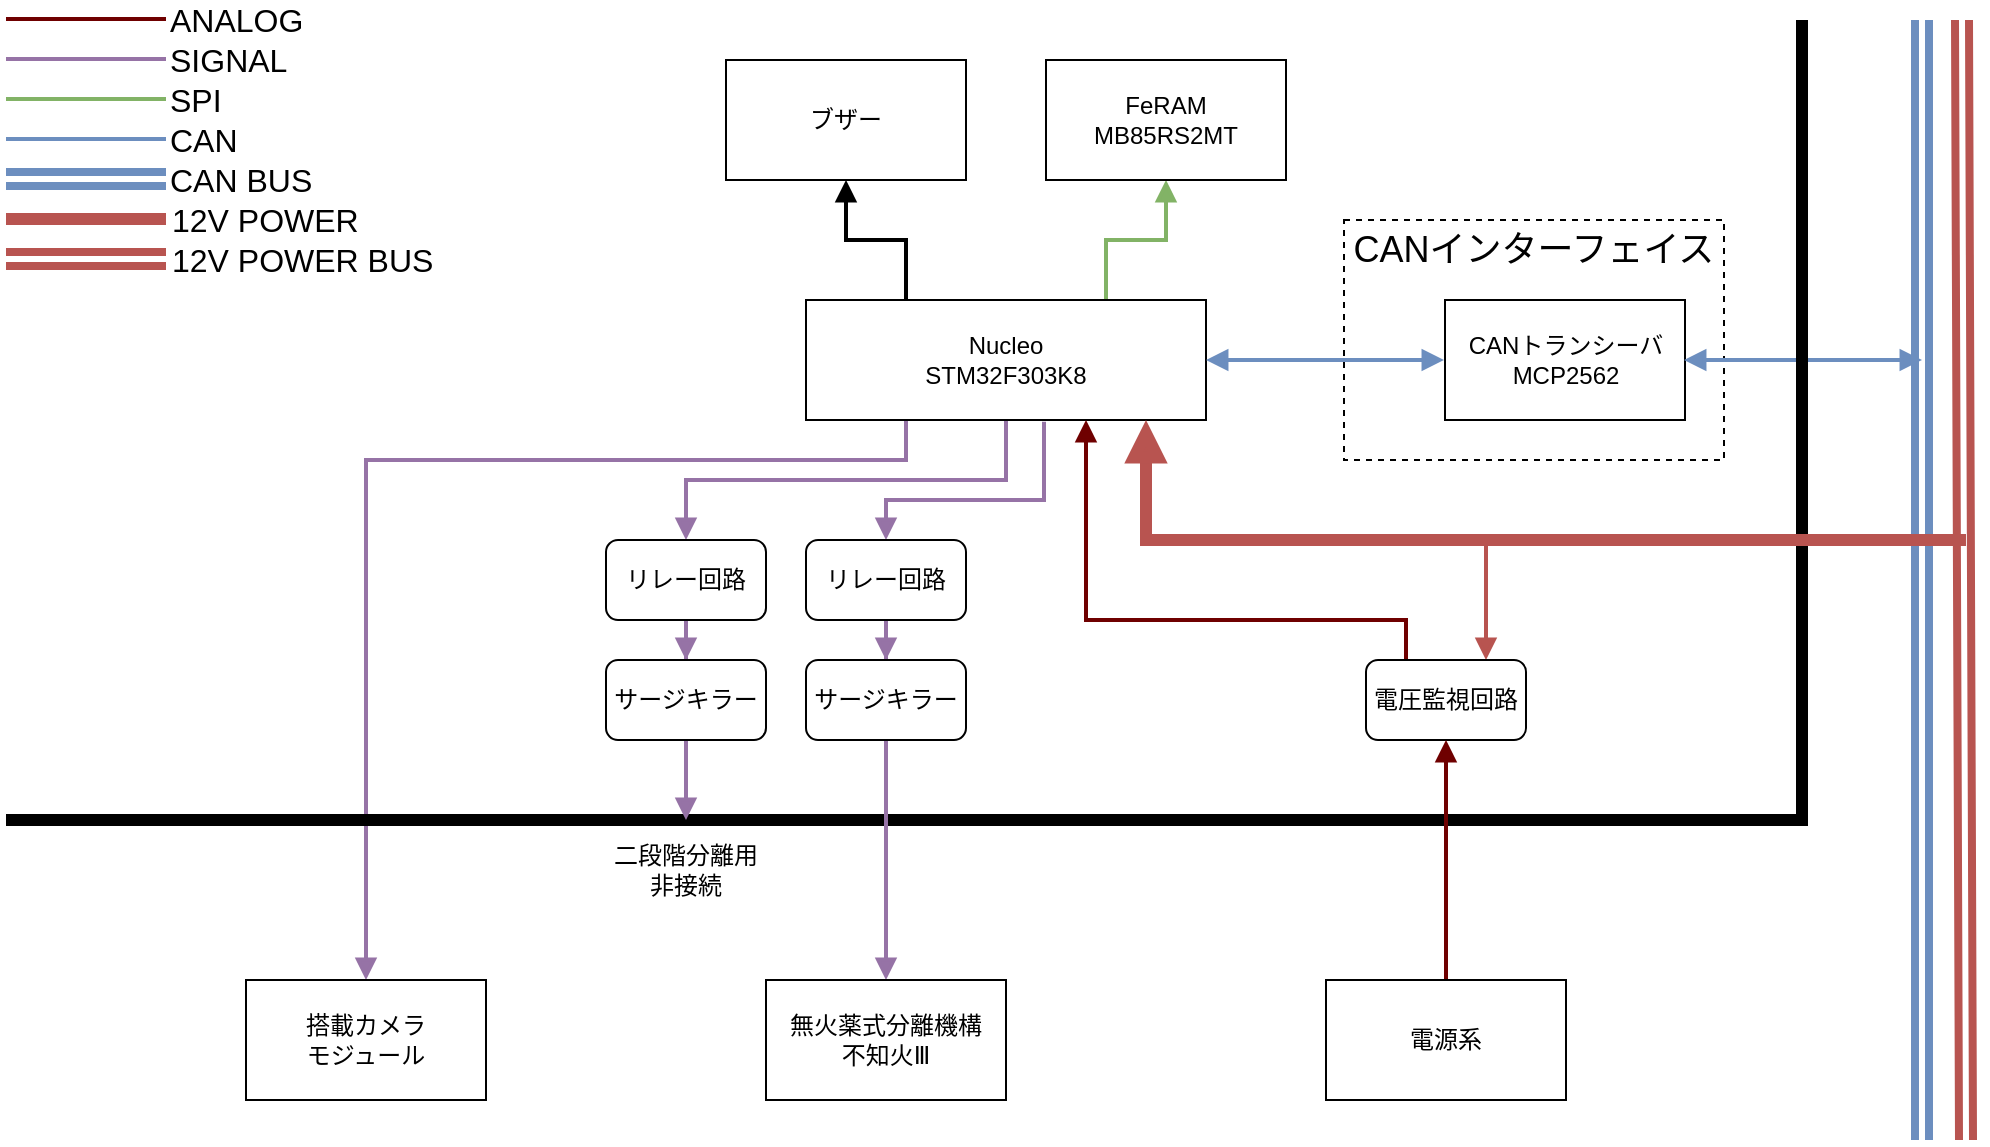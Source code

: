 <mxfile version="21.6.8" type="device">
  <diagram id="G0VF1QchmEyB6aUMGaJx" name="ページ1">
    <mxGraphModel dx="2245" dy="-349" grid="1" gridSize="10" guides="1" tooltips="1" connect="1" arrows="1" fold="1" page="1" pageScale="1" pageWidth="827" pageHeight="1169" math="0" shadow="0">
      <root>
        <mxCell id="0" />
        <mxCell id="1" parent="0" />
        <mxCell id="nbj9h9KYhBXfQ9eyRF4d-9" value="" style="rounded=0;whiteSpace=wrap;html=1;dashed=1;" parent="1" vertex="1">
          <mxGeometry x="509" y="1460" width="190" height="120" as="geometry" />
        </mxCell>
        <mxCell id="p-dgaQ74awInIBcdOKhd-17" value="" style="edgeStyle=orthogonalEdgeStyle;rounded=0;orthogonalLoop=1;jettySize=auto;html=1;exitX=0.595;exitY=1.014;exitDx=0;exitDy=0;exitPerimeter=0;strokeWidth=2;endArrow=block;endFill=1;fillColor=#e1d5e7;strokeColor=#9673a6;" parent="1" source="nbj9h9KYhBXfQ9eyRF4d-1" target="p-dgaQ74awInIBcdOKhd-2" edge="1">
          <mxGeometry relative="1" as="geometry">
            <Array as="points">
              <mxPoint x="359" y="1600" />
              <mxPoint x="280" y="1600" />
            </Array>
          </mxGeometry>
        </mxCell>
        <mxCell id="p-dgaQ74awInIBcdOKhd-20" style="edgeStyle=orthogonalEdgeStyle;rounded=0;orthogonalLoop=1;jettySize=auto;html=1;entryX=0.5;entryY=0;entryDx=0;entryDy=0;exitX=0.5;exitY=1;exitDx=0;exitDy=0;fillColor=#e1d5e7;strokeColor=#9673a6;strokeWidth=2;endArrow=block;endFill=1;" parent="1" source="nbj9h9KYhBXfQ9eyRF4d-1" target="p-dgaQ74awInIBcdOKhd-1" edge="1">
          <mxGeometry relative="1" as="geometry">
            <Array as="points">
              <mxPoint x="340" y="1590" />
              <mxPoint x="180" y="1590" />
            </Array>
          </mxGeometry>
        </mxCell>
        <mxCell id="p-dgaQ74awInIBcdOKhd-25" style="edgeStyle=orthogonalEdgeStyle;rounded=0;orthogonalLoop=1;jettySize=auto;html=1;exitX=0.25;exitY=1;exitDx=0;exitDy=0;fillColor=#e1d5e7;strokeColor=#9673a6;strokeWidth=2;endArrow=block;endFill=1;" parent="1" source="nbj9h9KYhBXfQ9eyRF4d-1" target="p-dgaQ74awInIBcdOKhd-9" edge="1">
          <mxGeometry relative="1" as="geometry">
            <Array as="points">
              <mxPoint x="290" y="1580" />
              <mxPoint x="20" y="1580" />
            </Array>
          </mxGeometry>
        </mxCell>
        <mxCell id="p-dgaQ74awInIBcdOKhd-26" value="" style="edgeStyle=orthogonalEdgeStyle;rounded=0;orthogonalLoop=1;jettySize=auto;html=1;fillColor=#d5e8d4;strokeColor=#82b366;strokeWidth=2;endArrow=block;endFill=1;exitX=0.75;exitY=0;exitDx=0;exitDy=0;" parent="1" source="nbj9h9KYhBXfQ9eyRF4d-1" target="nbj9h9KYhBXfQ9eyRF4d-11" edge="1">
          <mxGeometry relative="1" as="geometry" />
        </mxCell>
        <mxCell id="PRY2VfJUsx87ZVLUfx1h-2" style="edgeStyle=orthogonalEdgeStyle;rounded=0;orthogonalLoop=1;jettySize=auto;html=1;entryX=0.5;entryY=1;entryDx=0;entryDy=0;exitX=0.25;exitY=0;exitDx=0;exitDy=0;strokeWidth=2;endArrow=block;endFill=1;" edge="1" parent="1" source="nbj9h9KYhBXfQ9eyRF4d-1" target="PRY2VfJUsx87ZVLUfx1h-1">
          <mxGeometry relative="1" as="geometry" />
        </mxCell>
        <mxCell id="nbj9h9KYhBXfQ9eyRF4d-1" value="Nucleo&lt;br&gt;STM32F303K8" style="rounded=0;whiteSpace=wrap;html=1;" parent="1" vertex="1">
          <mxGeometry x="240" y="1500" width="200" height="60" as="geometry" />
        </mxCell>
        <mxCell id="nbj9h9KYhBXfQ9eyRF4d-2" value="CANトランシーバ&lt;br&gt;MCP2562" style="rounded=0;whiteSpace=wrap;html=1;" parent="1" vertex="1">
          <mxGeometry x="559.5" y="1500" width="120" height="60" as="geometry" />
        </mxCell>
        <mxCell id="nbj9h9KYhBXfQ9eyRF4d-4" value="" style="edgeStyle=orthogonalEdgeStyle;rounded=0;orthogonalLoop=1;jettySize=auto;html=1;fillColor=#dae8fc;strokeColor=#6c8ebf;strokeWidth=2;startArrow=block;startFill=1;endArrow=block;endFill=1;exitX=1;exitY=0.5;exitDx=0;exitDy=0;" parent="1" source="nbj9h9KYhBXfQ9eyRF4d-1" edge="1">
          <mxGeometry relative="1" as="geometry">
            <mxPoint x="479" y="1530" as="sourcePoint" />
            <mxPoint x="559" y="1530" as="targetPoint" />
          </mxGeometry>
        </mxCell>
        <mxCell id="nbj9h9KYhBXfQ9eyRF4d-5" style="edgeStyle=orthogonalEdgeStyle;rounded=0;orthogonalLoop=1;jettySize=auto;html=1;fillColor=#dae8fc;strokeColor=#6c8ebf;startArrow=block;startFill=1;endArrow=block;endFill=1;strokeWidth=2;" parent="1" edge="1">
          <mxGeometry relative="1" as="geometry">
            <mxPoint x="798" y="1530" as="targetPoint" />
            <mxPoint x="679" y="1530" as="sourcePoint" />
          </mxGeometry>
        </mxCell>
        <mxCell id="nbj9h9KYhBXfQ9eyRF4d-6" value="" style="endArrow=none;html=1;rounded=0;shape=link;fillColor=#dae8fc;strokeColor=#6c8ebf;strokeWidth=4;" parent="1" edge="1">
          <mxGeometry width="50" height="50" relative="1" as="geometry">
            <mxPoint x="798" y="1920" as="sourcePoint" />
            <mxPoint x="798" y="1360" as="targetPoint" />
          </mxGeometry>
        </mxCell>
        <mxCell id="nbj9h9KYhBXfQ9eyRF4d-7" value="" style="endArrow=none;html=1;rounded=0;shape=link;fillColor=#f8cecc;strokeColor=#b85450;strokeWidth=4;" parent="1" edge="1">
          <mxGeometry width="50" height="50" relative="1" as="geometry">
            <mxPoint x="820" y="1920" as="sourcePoint" />
            <mxPoint x="818" y="1360" as="targetPoint" />
          </mxGeometry>
        </mxCell>
        <mxCell id="nbj9h9KYhBXfQ9eyRF4d-8" value="" style="endArrow=none;html=1;rounded=0;strokeWidth=6;" parent="1" edge="1">
          <mxGeometry width="50" height="50" relative="1" as="geometry">
            <mxPoint x="738" y="1360" as="sourcePoint" />
            <mxPoint x="-160" y="1760" as="targetPoint" />
            <Array as="points">
              <mxPoint x="738" y="1760" />
            </Array>
          </mxGeometry>
        </mxCell>
        <mxCell id="nbj9h9KYhBXfQ9eyRF4d-10" value="CANインターフェイス" style="text;html=1;strokeColor=none;fillColor=none;align=center;verticalAlign=middle;whiteSpace=wrap;rounded=0;fontSize=18;" parent="1" vertex="1">
          <mxGeometry x="509" y="1460" width="190" height="30" as="geometry" />
        </mxCell>
        <mxCell id="nbj9h9KYhBXfQ9eyRF4d-11" value="FeRAM&lt;br&gt;MB85RS2MT" style="rounded=0;whiteSpace=wrap;html=1;" parent="1" vertex="1">
          <mxGeometry x="360" y="1380" width="120" height="60" as="geometry" />
        </mxCell>
        <mxCell id="nbj9h9KYhBXfQ9eyRF4d-29" style="edgeStyle=orthogonalEdgeStyle;rounded=0;orthogonalLoop=1;jettySize=auto;html=1;fillColor=#f8cecc;strokeColor=#b85450;strokeWidth=6;endArrow=none;endFill=0;startArrow=block;startFill=1;" parent="1" edge="1">
          <mxGeometry relative="1" as="geometry">
            <mxPoint x="820" y="1620" as="targetPoint" />
            <Array as="points">
              <mxPoint x="410" y="1620" />
            </Array>
            <mxPoint x="410" y="1560" as="sourcePoint" />
          </mxGeometry>
        </mxCell>
        <mxCell id="nbj9h9KYhBXfQ9eyRF4d-30" value="" style="endArrow=none;html=1;rounded=0;strokeWidth=6;fillColor=#f8cecc;strokeColor=#b85450;" parent="1" edge="1">
          <mxGeometry width="50" height="50" relative="1" as="geometry">
            <mxPoint x="-160" y="1459.52" as="sourcePoint" />
            <mxPoint x="-80" y="1459.52" as="targetPoint" />
          </mxGeometry>
        </mxCell>
        <mxCell id="nbj9h9KYhBXfQ9eyRF4d-31" value="12V POWER" style="text;html=1;strokeColor=none;fillColor=none;align=left;verticalAlign=middle;whiteSpace=wrap;rounded=0;fontSize=16;" parent="1" vertex="1">
          <mxGeometry x="-79.5" y="1450" width="150" height="20" as="geometry" />
        </mxCell>
        <mxCell id="nbj9h9KYhBXfQ9eyRF4d-32" value="" style="endArrow=none;html=1;rounded=0;shape=link;fillColor=#f8cecc;strokeColor=#b85450;strokeWidth=4;" parent="1" edge="1">
          <mxGeometry width="50" height="50" relative="1" as="geometry">
            <mxPoint x="-80" y="1479.52" as="sourcePoint" />
            <mxPoint x="-160" y="1479.52" as="targetPoint" />
          </mxGeometry>
        </mxCell>
        <mxCell id="nbj9h9KYhBXfQ9eyRF4d-33" value="12V POWER BUS" style="text;html=1;strokeColor=none;fillColor=none;align=left;verticalAlign=middle;whiteSpace=wrap;rounded=0;fontSize=16;" parent="1" vertex="1">
          <mxGeometry x="-79.5" y="1470" width="190" height="20" as="geometry" />
        </mxCell>
        <mxCell id="nbj9h9KYhBXfQ9eyRF4d-36" value="" style="endArrow=none;html=1;rounded=0;shape=link;fillColor=#dae8fc;strokeColor=#6c8ebf;strokeWidth=4;" parent="1" edge="1">
          <mxGeometry width="50" height="50" relative="1" as="geometry">
            <mxPoint x="-80" y="1439.52" as="sourcePoint" />
            <mxPoint x="-160" y="1439.52" as="targetPoint" />
          </mxGeometry>
        </mxCell>
        <mxCell id="nbj9h9KYhBXfQ9eyRF4d-37" value="CAN BUS" style="text;html=1;strokeColor=none;fillColor=none;align=left;verticalAlign=middle;whiteSpace=wrap;rounded=0;fontSize=16;" parent="1" vertex="1">
          <mxGeometry x="-80" y="1430" width="190" height="20" as="geometry" />
        </mxCell>
        <mxCell id="nbj9h9KYhBXfQ9eyRF4d-38" value="" style="endArrow=none;html=1;rounded=0;strokeWidth=2;fillColor=#dae8fc;strokeColor=#6c8ebf;" parent="1" edge="1">
          <mxGeometry width="50" height="50" relative="1" as="geometry">
            <mxPoint x="-160" y="1419.52" as="sourcePoint" />
            <mxPoint x="-80" y="1419.52" as="targetPoint" />
          </mxGeometry>
        </mxCell>
        <mxCell id="nbj9h9KYhBXfQ9eyRF4d-39" value="CAN" style="text;html=1;strokeColor=none;fillColor=none;align=left;verticalAlign=middle;whiteSpace=wrap;rounded=0;fontSize=16;" parent="1" vertex="1">
          <mxGeometry x="-80" y="1410" width="150" height="20" as="geometry" />
        </mxCell>
        <mxCell id="nbj9h9KYhBXfQ9eyRF4d-40" value="" style="endArrow=none;html=1;rounded=0;strokeWidth=2;fillColor=#d5e8d4;strokeColor=#82b366;" parent="1" edge="1">
          <mxGeometry width="50" height="50" relative="1" as="geometry">
            <mxPoint x="-160" y="1399.52" as="sourcePoint" />
            <mxPoint x="-80" y="1399.52" as="targetPoint" />
          </mxGeometry>
        </mxCell>
        <mxCell id="nbj9h9KYhBXfQ9eyRF4d-41" value="SPI" style="text;html=1;strokeColor=none;fillColor=none;align=left;verticalAlign=middle;whiteSpace=wrap;rounded=0;fontSize=16;" parent="1" vertex="1">
          <mxGeometry x="-80" y="1390" width="150" height="20" as="geometry" />
        </mxCell>
        <mxCell id="nbj9h9KYhBXfQ9eyRF4d-42" value="" style="endArrow=none;html=1;rounded=0;strokeWidth=2;fillColor=#e1d5e7;strokeColor=#9673a6;" parent="1" edge="1">
          <mxGeometry width="50" height="50" relative="1" as="geometry">
            <mxPoint x="-160" y="1379.52" as="sourcePoint" />
            <mxPoint x="-80" y="1379.52" as="targetPoint" />
          </mxGeometry>
        </mxCell>
        <mxCell id="nbj9h9KYhBXfQ9eyRF4d-43" value="SIGNAL" style="text;html=1;strokeColor=none;fillColor=none;align=left;verticalAlign=middle;whiteSpace=wrap;rounded=0;fontSize=16;" parent="1" vertex="1">
          <mxGeometry x="-80" y="1370" width="150" height="20" as="geometry" />
        </mxCell>
        <mxCell id="nbj9h9KYhBXfQ9eyRF4d-44" value="" style="endArrow=none;html=1;rounded=0;strokeWidth=2;fillColor=#a20025;strokeColor=#6F0000;" parent="1" edge="1">
          <mxGeometry width="50" height="50" relative="1" as="geometry">
            <mxPoint x="-160" y="1359.52" as="sourcePoint" />
            <mxPoint x="-80" y="1359.52" as="targetPoint" />
          </mxGeometry>
        </mxCell>
        <mxCell id="nbj9h9KYhBXfQ9eyRF4d-45" value="ANALOG" style="text;html=1;strokeColor=none;fillColor=none;align=left;verticalAlign=middle;whiteSpace=wrap;rounded=0;fontSize=16;" parent="1" vertex="1">
          <mxGeometry x="-80" y="1350" width="150" height="20" as="geometry" />
        </mxCell>
        <mxCell id="p-dgaQ74awInIBcdOKhd-21" value="" style="edgeStyle=orthogonalEdgeStyle;rounded=0;orthogonalLoop=1;jettySize=auto;html=1;fillColor=#e1d5e7;strokeColor=#9673a6;strokeWidth=2;endArrow=block;endFill=1;" parent="1" source="p-dgaQ74awInIBcdOKhd-1" target="p-dgaQ74awInIBcdOKhd-3" edge="1">
          <mxGeometry relative="1" as="geometry" />
        </mxCell>
        <mxCell id="p-dgaQ74awInIBcdOKhd-1" value="リレー回路" style="rounded=1;whiteSpace=wrap;html=1;" parent="1" vertex="1">
          <mxGeometry x="140" y="1620" width="80" height="40" as="geometry" />
        </mxCell>
        <mxCell id="p-dgaQ74awInIBcdOKhd-18" value="" style="edgeStyle=orthogonalEdgeStyle;rounded=0;orthogonalLoop=1;jettySize=auto;html=1;fillColor=#e1d5e7;strokeColor=#9673a6;endArrow=block;endFill=1;strokeWidth=2;" parent="1" source="p-dgaQ74awInIBcdOKhd-2" target="p-dgaQ74awInIBcdOKhd-4" edge="1">
          <mxGeometry relative="1" as="geometry" />
        </mxCell>
        <mxCell id="p-dgaQ74awInIBcdOKhd-2" value="リレー回路" style="rounded=1;whiteSpace=wrap;html=1;" parent="1" vertex="1">
          <mxGeometry x="240" y="1620" width="80" height="40" as="geometry" />
        </mxCell>
        <mxCell id="p-dgaQ74awInIBcdOKhd-24" style="edgeStyle=orthogonalEdgeStyle;rounded=0;orthogonalLoop=1;jettySize=auto;html=1;strokeWidth=2;fillColor=#e1d5e7;strokeColor=#9673a6;endArrow=block;endFill=1;" parent="1" source="p-dgaQ74awInIBcdOKhd-3" edge="1">
          <mxGeometry relative="1" as="geometry">
            <mxPoint x="180" y="1760" as="targetPoint" />
          </mxGeometry>
        </mxCell>
        <mxCell id="p-dgaQ74awInIBcdOKhd-3" value="サージキラー" style="rounded=1;whiteSpace=wrap;html=1;" parent="1" vertex="1">
          <mxGeometry x="140" y="1680" width="80" height="40" as="geometry" />
        </mxCell>
        <mxCell id="p-dgaQ74awInIBcdOKhd-19" style="edgeStyle=orthogonalEdgeStyle;rounded=0;orthogonalLoop=1;jettySize=auto;html=1;fillColor=#e1d5e7;strokeColor=#9673a6;strokeWidth=2;endArrow=block;endFill=1;" parent="1" source="p-dgaQ74awInIBcdOKhd-4" edge="1">
          <mxGeometry relative="1" as="geometry">
            <mxPoint x="280" y="1840" as="targetPoint" />
          </mxGeometry>
        </mxCell>
        <mxCell id="p-dgaQ74awInIBcdOKhd-4" value="サージキラー" style="rounded=1;whiteSpace=wrap;html=1;" parent="1" vertex="1">
          <mxGeometry x="240" y="1680" width="80" height="40" as="geometry" />
        </mxCell>
        <mxCell id="p-dgaQ74awInIBcdOKhd-6" style="edgeStyle=orthogonalEdgeStyle;rounded=0;orthogonalLoop=1;jettySize=auto;html=1;fillColor=#a20025;strokeColor=#6F0000;strokeWidth=2;exitX=0.25;exitY=0;exitDx=0;exitDy=0;endArrow=block;endFill=1;" parent="1" source="p-dgaQ74awInIBcdOKhd-5" edge="1">
          <mxGeometry relative="1" as="geometry">
            <mxPoint x="380" y="1560" as="targetPoint" />
            <Array as="points">
              <mxPoint x="540" y="1660" />
              <mxPoint x="380" y="1660" />
            </Array>
          </mxGeometry>
        </mxCell>
        <mxCell id="p-dgaQ74awInIBcdOKhd-11" style="edgeStyle=orthogonalEdgeStyle;rounded=0;orthogonalLoop=1;jettySize=auto;html=1;exitX=0.75;exitY=0;exitDx=0;exitDy=0;startArrow=block;startFill=1;endArrow=none;endFill=0;fillColor=#f8cecc;strokeColor=#b85450;strokeWidth=2;" parent="1" source="p-dgaQ74awInIBcdOKhd-5" edge="1">
          <mxGeometry relative="1" as="geometry">
            <mxPoint x="580" y="1620" as="targetPoint" />
            <Array as="points">
              <mxPoint x="580" y="1620" />
            </Array>
          </mxGeometry>
        </mxCell>
        <mxCell id="p-dgaQ74awInIBcdOKhd-5" value="電圧監視回路" style="rounded=1;whiteSpace=wrap;html=1;" parent="1" vertex="1">
          <mxGeometry x="520" y="1680" width="80" height="40" as="geometry" />
        </mxCell>
        <mxCell id="p-dgaQ74awInIBcdOKhd-7" value="無火薬式分離機構&lt;br&gt;不知火Ⅲ" style="rounded=0;whiteSpace=wrap;html=1;" parent="1" vertex="1">
          <mxGeometry x="220" y="1840" width="120" height="60" as="geometry" />
        </mxCell>
        <mxCell id="p-dgaQ74awInIBcdOKhd-9" value="搭載カメラ&lt;br&gt;モジュール" style="rounded=0;whiteSpace=wrap;html=1;" parent="1" vertex="1">
          <mxGeometry x="-40" y="1840" width="120" height="60" as="geometry" />
        </mxCell>
        <mxCell id="p-dgaQ74awInIBcdOKhd-13" style="edgeStyle=orthogonalEdgeStyle;rounded=0;orthogonalLoop=1;jettySize=auto;html=1;entryX=0.5;entryY=1;entryDx=0;entryDy=0;fillColor=#a20025;strokeColor=#6F0000;strokeWidth=2;endArrow=block;endFill=1;" parent="1" source="p-dgaQ74awInIBcdOKhd-12" target="p-dgaQ74awInIBcdOKhd-5" edge="1">
          <mxGeometry relative="1" as="geometry" />
        </mxCell>
        <mxCell id="p-dgaQ74awInIBcdOKhd-12" value="電源系" style="rounded=0;whiteSpace=wrap;html=1;" parent="1" vertex="1">
          <mxGeometry x="500" y="1840" width="120" height="60" as="geometry" />
        </mxCell>
        <mxCell id="p-dgaQ74awInIBcdOKhd-22" value="二段階分離用&lt;br&gt;非接続" style="text;html=1;strokeColor=none;fillColor=none;align=center;verticalAlign=middle;whiteSpace=wrap;rounded=0;" parent="1" vertex="1">
          <mxGeometry x="130" y="1770" width="100" height="30" as="geometry" />
        </mxCell>
        <mxCell id="PRY2VfJUsx87ZVLUfx1h-1" value="ブザー" style="rounded=0;whiteSpace=wrap;html=1;" vertex="1" parent="1">
          <mxGeometry x="200" y="1380" width="120" height="60" as="geometry" />
        </mxCell>
      </root>
    </mxGraphModel>
  </diagram>
</mxfile>
